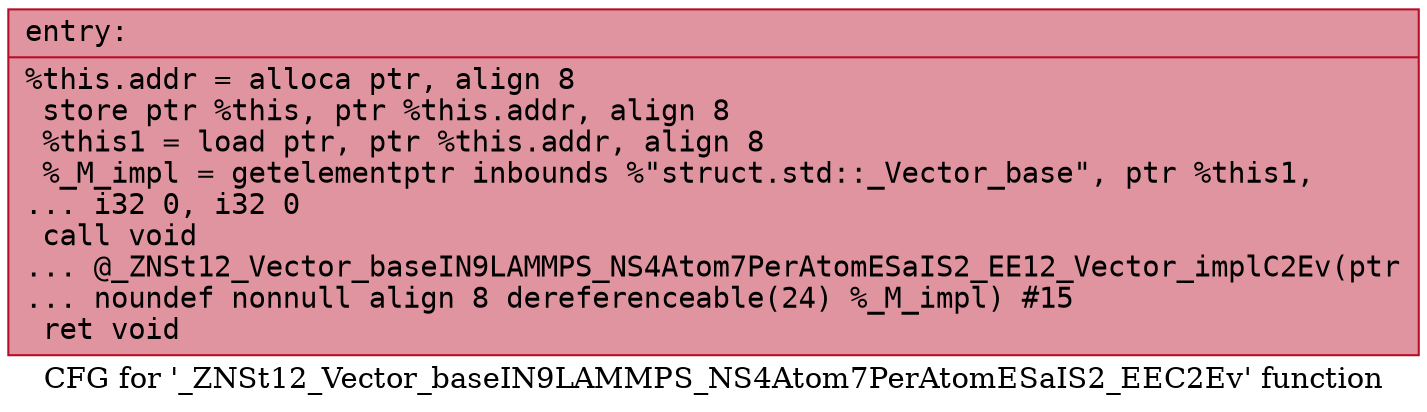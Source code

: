 digraph "CFG for '_ZNSt12_Vector_baseIN9LAMMPS_NS4Atom7PerAtomESaIS2_EEC2Ev' function" {
	label="CFG for '_ZNSt12_Vector_baseIN9LAMMPS_NS4Atom7PerAtomESaIS2_EEC2Ev' function";

	Node0x55aea91a3670 [shape=record,color="#b70d28ff", style=filled, fillcolor="#b70d2870" fontname="Courier",label="{entry:\l|  %this.addr = alloca ptr, align 8\l  store ptr %this, ptr %this.addr, align 8\l  %this1 = load ptr, ptr %this.addr, align 8\l  %_M_impl = getelementptr inbounds %\"struct.std::_Vector_base\", ptr %this1,\l... i32 0, i32 0\l  call void\l... @_ZNSt12_Vector_baseIN9LAMMPS_NS4Atom7PerAtomESaIS2_EE12_Vector_implC2Ev(ptr\l... noundef nonnull align 8 dereferenceable(24) %_M_impl) #15\l  ret void\l}"];
}
